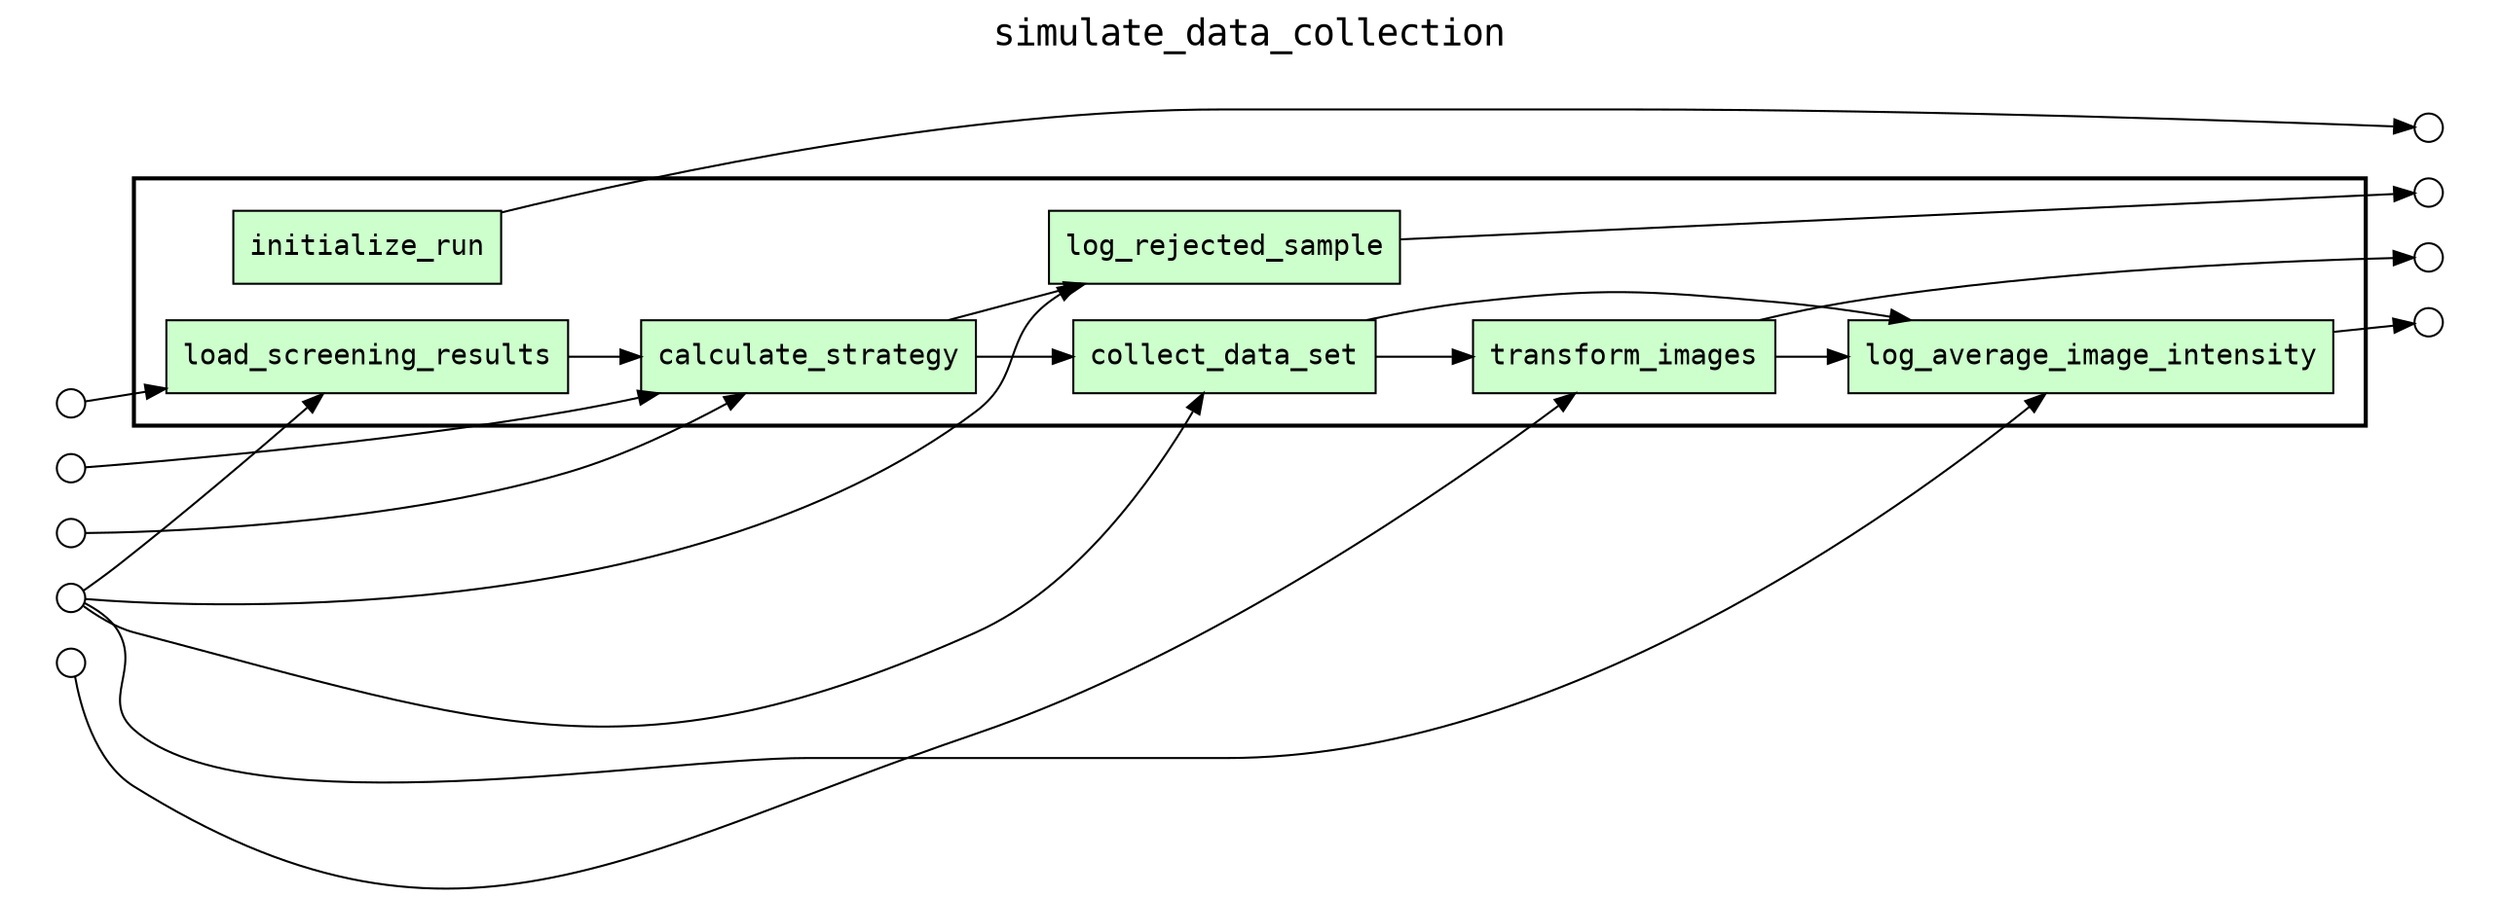 
digraph yw_data_view {
rankdir=LR
fontname=Courier; fontsize=18; labelloc=t
label="simulate_data_collection"
subgraph cluster_workflow { label=""; color=black; penwidth=2
subgraph cluster_workflow_inner { label=""; color=white
node[shape=box style="filled" fillcolor="#CCFFCC" peripheries=1 fontname=Courier]
initialize_run
load_screening_results
calculate_strategy
log_rejected_sample
collect_data_set
transform_images
log_average_image_intensity
node[shape=box style="filled" fillcolor="#CCFFCC" peripheries=1 fontname=Courier]
}}
subgraph cluster_inflows { label=""; color=white; penwidth=2
subgraph cluster_inflows_inner { label=""; color=white
node[shape=circle fillcolor="#FFFFFF" peripheries=1 width=0.2]
sample_spreadsheet_inflow [label=""]
calibration_image_inflow [label=""]
sample_score_cutoff_inflow [label=""]
data_redundancy_inflow [label=""]
cassette_id_inflow [label=""]
}}
subgraph cluster_outflows { label=""; color=white; penwidth=2
subgraph cluster_outflows_inner { label=""; color=white
node[shape=circle fillcolor="#FFFFFF" peripheries=1 width=0.2]
rejection_log_outflow [label=""]
collection_log_outflow [label=""]
run_log_outflow [label=""]
corrected_image_outflow [label=""]
}}
load_screening_results -> calculate_strategy
calculate_strategy -> log_rejected_sample
calculate_strategy -> collect_data_set
collect_data_set -> transform_images
collect_data_set -> log_average_image_intensity
transform_images -> log_average_image_intensity
cassette_id_inflow -> collect_data_set
cassette_id_inflow -> log_rejected_sample
data_redundancy_inflow -> calculate_strategy
sample_score_cutoff_inflow -> calculate_strategy
cassette_id_inflow -> log_average_image_intensity
calibration_image_inflow -> transform_images
cassette_id_inflow -> load_screening_results
sample_spreadsheet_inflow -> load_screening_results
transform_images -> corrected_image_outflow
initialize_run -> run_log_outflow
log_average_image_intensity -> collection_log_outflow
log_rejected_sample -> rejection_log_outflow
}

